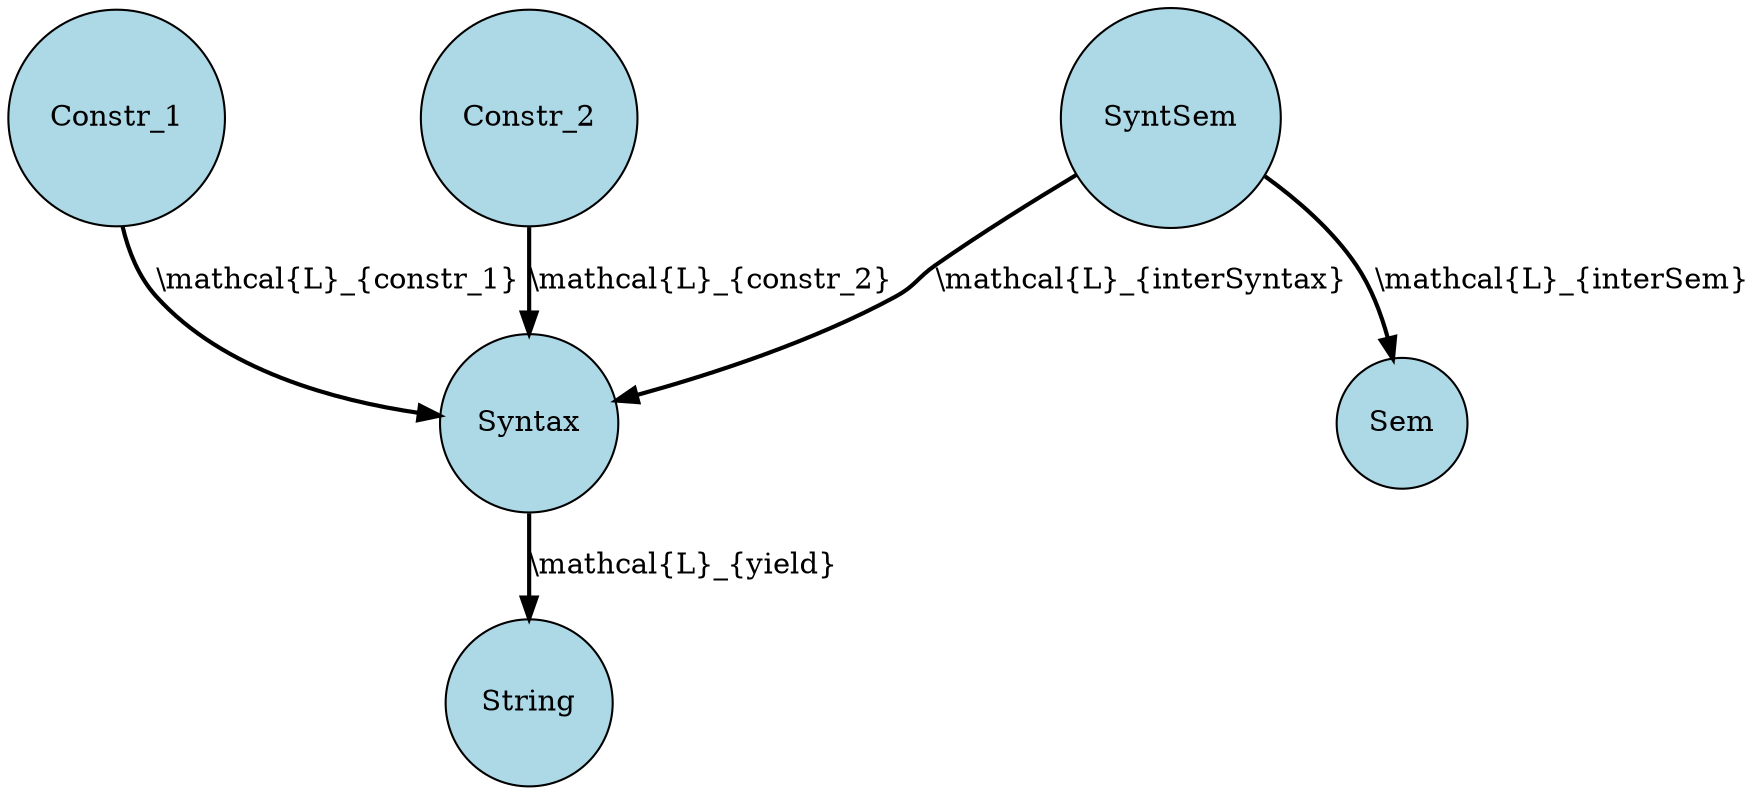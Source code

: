 strict digraph "final" {
  node [shape="circle",style="filled",fillcolor="lightblue"]
  edge [style="bold"]
  "Constr_1" -> "Syntax" [label="\\mathcal{L}_{constr_1}"]
  "Constr_2" -> "Syntax" [label="\\mathcal{L}_{constr_2}"]
  "SyntSem" -> "Syntax" [label="\\mathcal{L}_{interSyntax}"]
  "Syntax" -> "String" [label="\\mathcal{L}_{yield}"]
  "SyntSem" -> "Sem" [label="\\mathcal{L}_{interSem}"]
}
